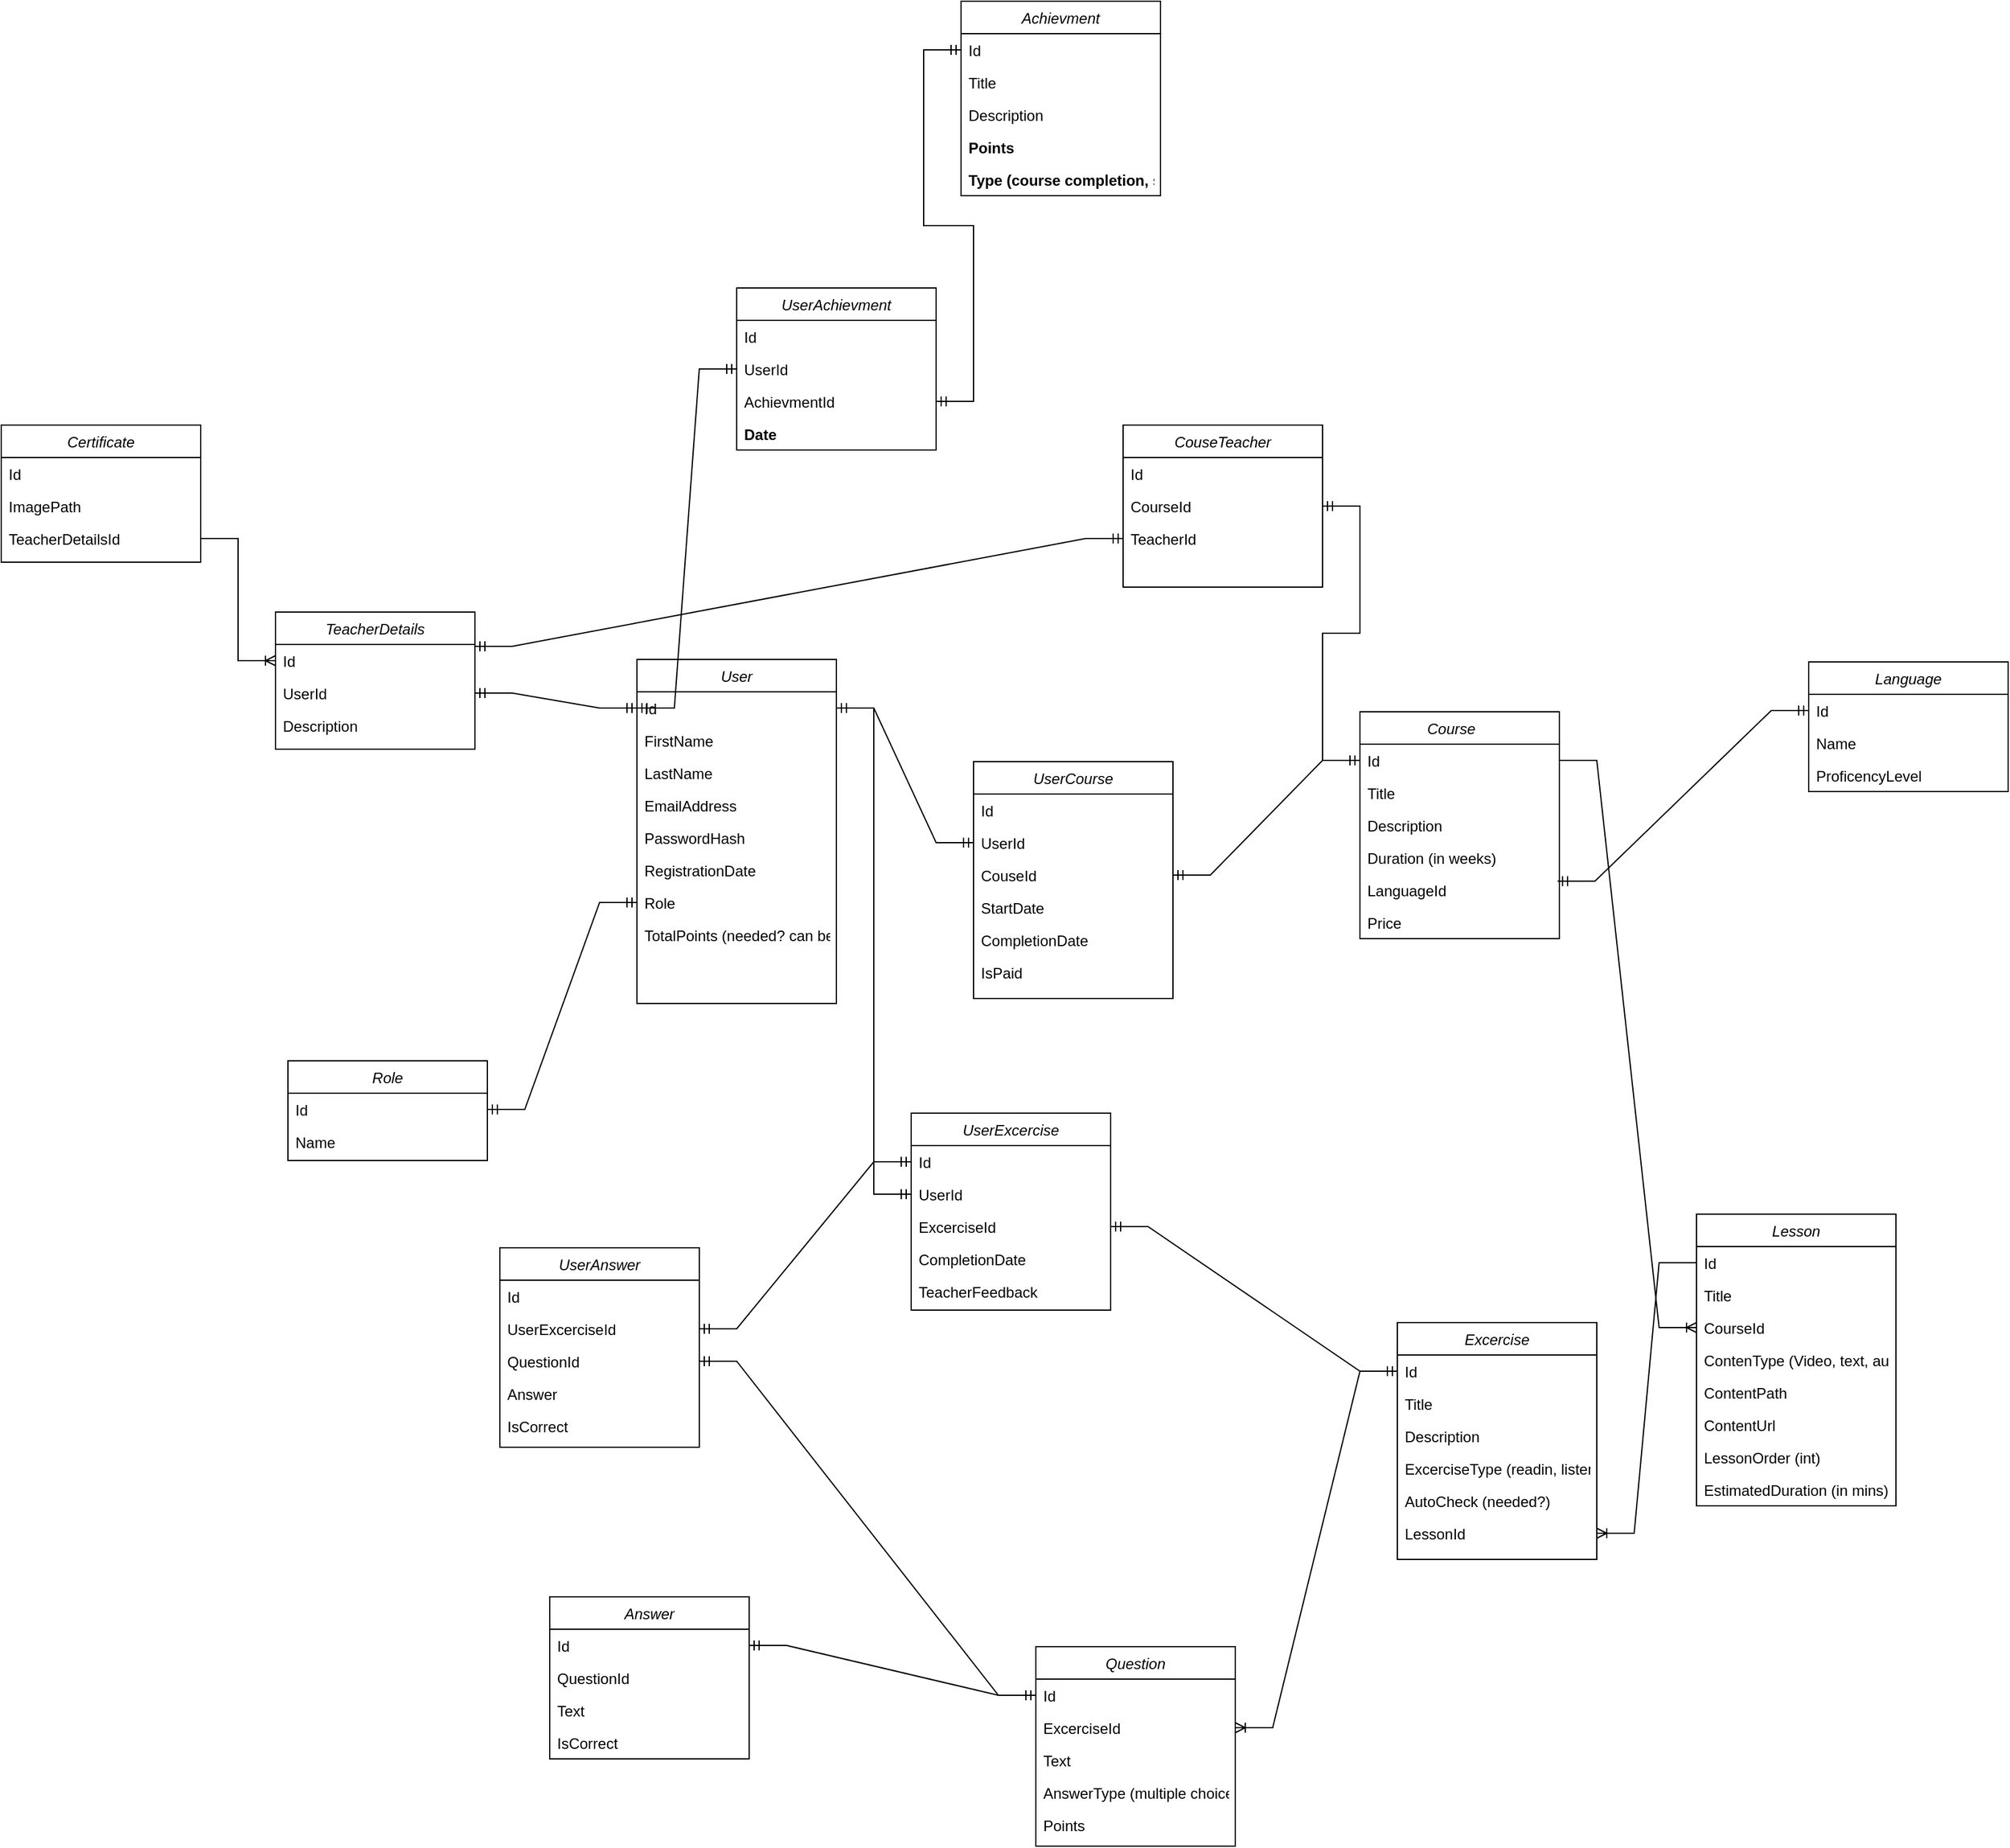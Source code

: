 <mxfile version="26.1.0">
  <diagram id="C5RBs43oDa-KdzZeNtuy" name="Page-1">
    <mxGraphModel dx="3328" dy="1915" grid="1" gridSize="10" guides="1" tooltips="1" connect="1" arrows="1" fold="1" page="1" pageScale="1" pageWidth="827" pageHeight="1169" math="0" shadow="0">
      <root>
        <mxCell id="WIyWlLk6GJQsqaUBKTNV-0" />
        <mxCell id="WIyWlLk6GJQsqaUBKTNV-1" parent="WIyWlLk6GJQsqaUBKTNV-0" />
        <mxCell id="zkfFHV4jXpPFQw0GAbJ--0" value="User" style="swimlane;fontStyle=2;align=center;verticalAlign=top;childLayout=stackLayout;horizontal=1;startSize=26;horizontalStack=0;resizeParent=1;resizeLast=0;collapsible=1;marginBottom=0;rounded=0;shadow=0;strokeWidth=1;" parent="WIyWlLk6GJQsqaUBKTNV-1" vertex="1">
          <mxGeometry x="-370" y="48" width="160" height="276" as="geometry">
            <mxRectangle x="230" y="140" width="160" height="26" as="alternateBounds" />
          </mxGeometry>
        </mxCell>
        <mxCell id="jFmyWhqBDXgXwTSygOy8-1" value="Id" style="text;align=left;verticalAlign=top;spacingLeft=4;spacingRight=4;overflow=hidden;rotatable=0;points=[[0,0.5],[1,0.5]];portConstraint=eastwest;" parent="zkfFHV4jXpPFQw0GAbJ--0" vertex="1">
          <mxGeometry y="26" width="160" height="26" as="geometry" />
        </mxCell>
        <mxCell id="zkfFHV4jXpPFQw0GAbJ--1" value="FirstName" style="text;align=left;verticalAlign=top;spacingLeft=4;spacingRight=4;overflow=hidden;rotatable=0;points=[[0,0.5],[1,0.5]];portConstraint=eastwest;" parent="zkfFHV4jXpPFQw0GAbJ--0" vertex="1">
          <mxGeometry y="52" width="160" height="26" as="geometry" />
        </mxCell>
        <mxCell id="jFmyWhqBDXgXwTSygOy8-23" value="LastName" style="text;align=left;verticalAlign=top;spacingLeft=4;spacingRight=4;overflow=hidden;rotatable=0;points=[[0,0.5],[1,0.5]];portConstraint=eastwest;" parent="zkfFHV4jXpPFQw0GAbJ--0" vertex="1">
          <mxGeometry y="78" width="160" height="26" as="geometry" />
        </mxCell>
        <mxCell id="zkfFHV4jXpPFQw0GAbJ--3" value="EmailAddress" style="text;align=left;verticalAlign=top;spacingLeft=4;spacingRight=4;overflow=hidden;rotatable=0;points=[[0,0.5],[1,0.5]];portConstraint=eastwest;rounded=0;shadow=0;html=0;" parent="zkfFHV4jXpPFQw0GAbJ--0" vertex="1">
          <mxGeometry y="104" width="160" height="26" as="geometry" />
        </mxCell>
        <mxCell id="jFmyWhqBDXgXwTSygOy8-2" value="PasswordHash" style="text;align=left;verticalAlign=top;spacingLeft=4;spacingRight=4;overflow=hidden;rotatable=0;points=[[0,0.5],[1,0.5]];portConstraint=eastwest;rounded=0;shadow=0;html=0;" parent="zkfFHV4jXpPFQw0GAbJ--0" vertex="1">
          <mxGeometry y="130" width="160" height="26" as="geometry" />
        </mxCell>
        <mxCell id="jFmyWhqBDXgXwTSygOy8-4" value="RegistrationDate" style="text;align=left;verticalAlign=top;spacingLeft=4;spacingRight=4;overflow=hidden;rotatable=0;points=[[0,0.5],[1,0.5]];portConstraint=eastwest;rounded=0;shadow=0;html=0;" parent="zkfFHV4jXpPFQw0GAbJ--0" vertex="1">
          <mxGeometry y="156" width="160" height="26" as="geometry" />
        </mxCell>
        <mxCell id="jFmyWhqBDXgXwTSygOy8-24" value="Role" style="text;align=left;verticalAlign=top;spacingLeft=4;spacingRight=4;overflow=hidden;rotatable=0;points=[[0,0.5],[1,0.5]];portConstraint=eastwest;rounded=0;shadow=0;html=0;" parent="zkfFHV4jXpPFQw0GAbJ--0" vertex="1">
          <mxGeometry y="182" width="160" height="26" as="geometry" />
        </mxCell>
        <mxCell id="jFmyWhqBDXgXwTSygOy8-3" value="TotalPoints (needed? can be calculated by tables)" style="text;align=left;verticalAlign=top;spacingLeft=4;spacingRight=4;overflow=hidden;rotatable=0;points=[[0,0.5],[1,0.5]];portConstraint=eastwest;rounded=0;shadow=0;html=0;" parent="zkfFHV4jXpPFQw0GAbJ--0" vertex="1">
          <mxGeometry y="208" width="160" height="32" as="geometry" />
        </mxCell>
        <mxCell id="jFmyWhqBDXgXwTSygOy8-5" value="Language" style="swimlane;fontStyle=2;align=center;verticalAlign=top;childLayout=stackLayout;horizontal=1;startSize=26;horizontalStack=0;resizeParent=1;resizeLast=0;collapsible=1;marginBottom=0;rounded=0;shadow=0;strokeWidth=1;" parent="WIyWlLk6GJQsqaUBKTNV-1" vertex="1">
          <mxGeometry x="570" y="50" width="160" height="104" as="geometry">
            <mxRectangle x="230" y="140" width="160" height="26" as="alternateBounds" />
          </mxGeometry>
        </mxCell>
        <mxCell id="jFmyWhqBDXgXwTSygOy8-6" value="Id" style="text;align=left;verticalAlign=top;spacingLeft=4;spacingRight=4;overflow=hidden;rotatable=0;points=[[0,0.5],[1,0.5]];portConstraint=eastwest;" parent="jFmyWhqBDXgXwTSygOy8-5" vertex="1">
          <mxGeometry y="26" width="160" height="26" as="geometry" />
        </mxCell>
        <mxCell id="jFmyWhqBDXgXwTSygOy8-7" value="Name" style="text;align=left;verticalAlign=top;spacingLeft=4;spacingRight=4;overflow=hidden;rotatable=0;points=[[0,0.5],[1,0.5]];portConstraint=eastwest;" parent="jFmyWhqBDXgXwTSygOy8-5" vertex="1">
          <mxGeometry y="52" width="160" height="26" as="geometry" />
        </mxCell>
        <mxCell id="VTYa1TFxYMHeU2XTaJAL-0" value="ProficencyLevel" style="text;align=left;verticalAlign=top;spacingLeft=4;spacingRight=4;overflow=hidden;rotatable=0;points=[[0,0.5],[1,0.5]];portConstraint=eastwest;" parent="jFmyWhqBDXgXwTSygOy8-5" vertex="1">
          <mxGeometry y="78" width="160" height="26" as="geometry" />
        </mxCell>
        <mxCell id="jFmyWhqBDXgXwTSygOy8-12" value="Lesson" style="swimlane;fontStyle=2;align=center;verticalAlign=top;childLayout=stackLayout;horizontal=1;startSize=26;horizontalStack=0;resizeParent=1;resizeLast=0;collapsible=1;marginBottom=0;rounded=0;shadow=0;strokeWidth=1;" parent="WIyWlLk6GJQsqaUBKTNV-1" vertex="1">
          <mxGeometry x="480" y="493" width="160" height="234" as="geometry">
            <mxRectangle x="230" y="140" width="160" height="26" as="alternateBounds" />
          </mxGeometry>
        </mxCell>
        <mxCell id="jFmyWhqBDXgXwTSygOy8-13" value="Id" style="text;align=left;verticalAlign=top;spacingLeft=4;spacingRight=4;overflow=hidden;rotatable=0;points=[[0,0.5],[1,0.5]];portConstraint=eastwest;" parent="jFmyWhqBDXgXwTSygOy8-12" vertex="1">
          <mxGeometry y="26" width="160" height="26" as="geometry" />
        </mxCell>
        <mxCell id="jFmyWhqBDXgXwTSygOy8-14" value="Title" style="text;align=left;verticalAlign=top;spacingLeft=4;spacingRight=4;overflow=hidden;rotatable=0;points=[[0,0.5],[1,0.5]];portConstraint=eastwest;" parent="jFmyWhqBDXgXwTSygOy8-12" vertex="1">
          <mxGeometry y="52" width="160" height="26" as="geometry" />
        </mxCell>
        <mxCell id="jFmyWhqBDXgXwTSygOy8-37" value="CourseId" style="text;align=left;verticalAlign=top;spacingLeft=4;spacingRight=4;overflow=hidden;rotatable=0;points=[[0,0.5],[1,0.5]];portConstraint=eastwest;" parent="jFmyWhqBDXgXwTSygOy8-12" vertex="1">
          <mxGeometry y="78" width="160" height="26" as="geometry" />
        </mxCell>
        <mxCell id="jFmyWhqBDXgXwTSygOy8-41" value="ContenType (Video, text, audio, mixed, with teacher)" style="text;align=left;verticalAlign=top;spacingLeft=4;spacingRight=4;overflow=hidden;rotatable=0;points=[[0,0.5],[1,0.5]];portConstraint=eastwest;" parent="jFmyWhqBDXgXwTSygOy8-12" vertex="1">
          <mxGeometry y="104" width="160" height="26" as="geometry" />
        </mxCell>
        <mxCell id="jFmyWhqBDXgXwTSygOy8-42" value="ContentPath" style="text;align=left;verticalAlign=top;spacingLeft=4;spacingRight=4;overflow=hidden;rotatable=0;points=[[0,0.5],[1,0.5]];portConstraint=eastwest;" parent="jFmyWhqBDXgXwTSygOy8-12" vertex="1">
          <mxGeometry y="130" width="160" height="26" as="geometry" />
        </mxCell>
        <mxCell id="jFmyWhqBDXgXwTSygOy8-43" value="ContentUrl" style="text;align=left;verticalAlign=top;spacingLeft=4;spacingRight=4;overflow=hidden;rotatable=0;points=[[0,0.5],[1,0.5]];portConstraint=eastwest;" parent="jFmyWhqBDXgXwTSygOy8-12" vertex="1">
          <mxGeometry y="156" width="160" height="26" as="geometry" />
        </mxCell>
        <mxCell id="jFmyWhqBDXgXwTSygOy8-45" value="LessonOrder (int)" style="text;align=left;verticalAlign=top;spacingLeft=4;spacingRight=4;overflow=hidden;rotatable=0;points=[[0,0.5],[1,0.5]];portConstraint=eastwest;" parent="jFmyWhqBDXgXwTSygOy8-12" vertex="1">
          <mxGeometry y="182" width="160" height="26" as="geometry" />
        </mxCell>
        <mxCell id="jFmyWhqBDXgXwTSygOy8-46" value="EstimatedDuration (in mins)" style="text;align=left;verticalAlign=top;spacingLeft=4;spacingRight=4;overflow=hidden;rotatable=0;points=[[0,0.5],[1,0.5]];portConstraint=eastwest;" parent="jFmyWhqBDXgXwTSygOy8-12" vertex="1">
          <mxGeometry y="208" width="160" height="26" as="geometry" />
        </mxCell>
        <mxCell id="jFmyWhqBDXgXwTSygOy8-16" value="Course    " style="swimlane;fontStyle=2;align=center;verticalAlign=top;childLayout=stackLayout;horizontal=1;startSize=26;horizontalStack=0;resizeParent=1;resizeLast=0;collapsible=1;marginBottom=0;rounded=0;shadow=0;strokeWidth=1;" parent="WIyWlLk6GJQsqaUBKTNV-1" vertex="1">
          <mxGeometry x="210" y="90" width="160" height="182" as="geometry">
            <mxRectangle x="230" y="140" width="160" height="26" as="alternateBounds" />
          </mxGeometry>
        </mxCell>
        <mxCell id="jFmyWhqBDXgXwTSygOy8-17" value="Id" style="text;align=left;verticalAlign=top;spacingLeft=4;spacingRight=4;overflow=hidden;rotatable=0;points=[[0,0.5],[1,0.5]];portConstraint=eastwest;" parent="jFmyWhqBDXgXwTSygOy8-16" vertex="1">
          <mxGeometry y="26" width="160" height="26" as="geometry" />
        </mxCell>
        <mxCell id="jFmyWhqBDXgXwTSygOy8-18" value="Title" style="text;align=left;verticalAlign=top;spacingLeft=4;spacingRight=4;overflow=hidden;rotatable=0;points=[[0,0.5],[1,0.5]];portConstraint=eastwest;" parent="jFmyWhqBDXgXwTSygOy8-16" vertex="1">
          <mxGeometry y="52" width="160" height="26" as="geometry" />
        </mxCell>
        <mxCell id="jFmyWhqBDXgXwTSygOy8-21" value="Description" style="text;align=left;verticalAlign=top;spacingLeft=4;spacingRight=4;overflow=hidden;rotatable=0;points=[[0,0.5],[1,0.5]];portConstraint=eastwest;" parent="jFmyWhqBDXgXwTSygOy8-16" vertex="1">
          <mxGeometry y="78" width="160" height="26" as="geometry" />
        </mxCell>
        <mxCell id="VTYa1TFxYMHeU2XTaJAL-3" value="Duration (in weeks)" style="text;align=left;verticalAlign=top;spacingLeft=4;spacingRight=4;overflow=hidden;rotatable=0;points=[[0,0.5],[1,0.5]];portConstraint=eastwest;" parent="jFmyWhqBDXgXwTSygOy8-16" vertex="1">
          <mxGeometry y="104" width="160" height="26" as="geometry" />
        </mxCell>
        <mxCell id="jFmyWhqBDXgXwTSygOy8-19" value="LanguageId" style="text;align=left;verticalAlign=top;spacingLeft=4;spacingRight=4;overflow=hidden;rotatable=0;points=[[0,0.5],[1,0.5]];portConstraint=eastwest;" parent="jFmyWhqBDXgXwTSygOy8-16" vertex="1">
          <mxGeometry y="130" width="160" height="26" as="geometry" />
        </mxCell>
        <mxCell id="jFmyWhqBDXgXwTSygOy8-36" value="Price" style="text;align=left;verticalAlign=top;spacingLeft=4;spacingRight=4;overflow=hidden;rotatable=0;points=[[0,0.5],[1,0.5]];portConstraint=eastwest;" parent="jFmyWhqBDXgXwTSygOy8-16" vertex="1">
          <mxGeometry y="156" width="160" height="26" as="geometry" />
        </mxCell>
        <mxCell id="jFmyWhqBDXgXwTSygOy8-25" value="Role" style="swimlane;fontStyle=2;align=center;verticalAlign=top;childLayout=stackLayout;horizontal=1;startSize=26;horizontalStack=0;resizeParent=1;resizeLast=0;collapsible=1;marginBottom=0;rounded=0;shadow=0;strokeWidth=1;" parent="WIyWlLk6GJQsqaUBKTNV-1" vertex="1">
          <mxGeometry x="-650" y="370" width="160" height="80" as="geometry">
            <mxRectangle x="230" y="140" width="160" height="26" as="alternateBounds" />
          </mxGeometry>
        </mxCell>
        <mxCell id="jFmyWhqBDXgXwTSygOy8-26" value="Id" style="text;align=left;verticalAlign=top;spacingLeft=4;spacingRight=4;overflow=hidden;rotatable=0;points=[[0,0.5],[1,0.5]];portConstraint=eastwest;" parent="jFmyWhqBDXgXwTSygOy8-25" vertex="1">
          <mxGeometry y="26" width="160" height="26" as="geometry" />
        </mxCell>
        <mxCell id="jFmyWhqBDXgXwTSygOy8-27" value="Name" style="text;align=left;verticalAlign=top;spacingLeft=4;spacingRight=4;overflow=hidden;rotatable=0;points=[[0,0.5],[1,0.5]];portConstraint=eastwest;" parent="jFmyWhqBDXgXwTSygOy8-25" vertex="1">
          <mxGeometry y="52" width="160" height="26" as="geometry" />
        </mxCell>
        <mxCell id="jFmyWhqBDXgXwTSygOy8-28" value="" style="edgeStyle=entityRelationEdgeStyle;fontSize=12;html=1;endArrow=ERmandOne;startArrow=ERmandOne;rounded=0;entryX=0;entryY=0.5;entryDx=0;entryDy=0;exitX=1;exitY=0.5;exitDx=0;exitDy=0;" parent="WIyWlLk6GJQsqaUBKTNV-1" source="jFmyWhqBDXgXwTSygOy8-26" target="jFmyWhqBDXgXwTSygOy8-24" edge="1">
          <mxGeometry width="100" height="100" relative="1" as="geometry">
            <mxPoint x="-400" y="410" as="sourcePoint" />
            <mxPoint x="-300" y="310" as="targetPoint" />
          </mxGeometry>
        </mxCell>
        <mxCell id="jFmyWhqBDXgXwTSygOy8-34" value="" style="edgeStyle=entityRelationEdgeStyle;fontSize=12;html=1;endArrow=ERmandOne;startArrow=ERmandOne;rounded=0;exitX=0.991;exitY=0.226;exitDx=0;exitDy=0;exitPerimeter=0;" parent="WIyWlLk6GJQsqaUBKTNV-1" source="jFmyWhqBDXgXwTSygOy8-19" target="jFmyWhqBDXgXwTSygOy8-6" edge="1">
          <mxGeometry width="100" height="100" relative="1" as="geometry">
            <mxPoint x="310" y="350" as="sourcePoint" />
            <mxPoint x="410" y="250" as="targetPoint" />
          </mxGeometry>
        </mxCell>
        <mxCell id="jFmyWhqBDXgXwTSygOy8-40" value="" style="edgeStyle=entityRelationEdgeStyle;fontSize=12;html=1;endArrow=ERoneToMany;rounded=0;exitX=1;exitY=0.5;exitDx=0;exitDy=0;" parent="WIyWlLk6GJQsqaUBKTNV-1" source="jFmyWhqBDXgXwTSygOy8-17" target="jFmyWhqBDXgXwTSygOy8-37" edge="1">
          <mxGeometry width="100" height="100" relative="1" as="geometry">
            <mxPoint x="280" y="470" as="sourcePoint" />
            <mxPoint x="380" y="370" as="targetPoint" />
          </mxGeometry>
        </mxCell>
        <mxCell id="jFmyWhqBDXgXwTSygOy8-47" value="Excercise" style="swimlane;fontStyle=2;align=center;verticalAlign=top;childLayout=stackLayout;horizontal=1;startSize=26;horizontalStack=0;resizeParent=1;resizeLast=0;collapsible=1;marginBottom=0;rounded=0;shadow=0;strokeWidth=1;" parent="WIyWlLk6GJQsqaUBKTNV-1" vertex="1">
          <mxGeometry x="240" y="580" width="160" height="190" as="geometry">
            <mxRectangle x="230" y="140" width="160" height="26" as="alternateBounds" />
          </mxGeometry>
        </mxCell>
        <mxCell id="jFmyWhqBDXgXwTSygOy8-48" value="Id" style="text;align=left;verticalAlign=top;spacingLeft=4;spacingRight=4;overflow=hidden;rotatable=0;points=[[0,0.5],[1,0.5]];portConstraint=eastwest;" parent="jFmyWhqBDXgXwTSygOy8-47" vertex="1">
          <mxGeometry y="26" width="160" height="26" as="geometry" />
        </mxCell>
        <mxCell id="jFmyWhqBDXgXwTSygOy8-49" value="Title" style="text;align=left;verticalAlign=top;spacingLeft=4;spacingRight=4;overflow=hidden;rotatable=0;points=[[0,0.5],[1,0.5]];portConstraint=eastwest;" parent="jFmyWhqBDXgXwTSygOy8-47" vertex="1">
          <mxGeometry y="52" width="160" height="26" as="geometry" />
        </mxCell>
        <mxCell id="jFmyWhqBDXgXwTSygOy8-50" value="Description" style="text;align=left;verticalAlign=top;spacingLeft=4;spacingRight=4;overflow=hidden;rotatable=0;points=[[0,0.5],[1,0.5]];portConstraint=eastwest;" parent="jFmyWhqBDXgXwTSygOy8-47" vertex="1">
          <mxGeometry y="78" width="160" height="26" as="geometry" />
        </mxCell>
        <mxCell id="jFmyWhqBDXgXwTSygOy8-51" value="ExcerciseType (readin, listening, grammar, vocabulary, writing, speaking)" style="text;align=left;verticalAlign=top;spacingLeft=4;spacingRight=4;overflow=hidden;rotatable=0;points=[[0,0.5],[1,0.5]];portConstraint=eastwest;" parent="jFmyWhqBDXgXwTSygOy8-47" vertex="1">
          <mxGeometry y="104" width="160" height="26" as="geometry" />
        </mxCell>
        <mxCell id="jFmyWhqBDXgXwTSygOy8-53" value="AutoCheck (needed?)" style="text;align=left;verticalAlign=top;spacingLeft=4;spacingRight=4;overflow=hidden;rotatable=0;points=[[0,0.5],[1,0.5]];portConstraint=eastwest;" parent="jFmyWhqBDXgXwTSygOy8-47" vertex="1">
          <mxGeometry y="130" width="160" height="26" as="geometry" />
        </mxCell>
        <mxCell id="jFmyWhqBDXgXwTSygOy8-56" value="LessonId" style="text;align=left;verticalAlign=top;spacingLeft=4;spacingRight=4;overflow=hidden;rotatable=0;points=[[0,0.5],[1,0.5]];portConstraint=eastwest;" parent="jFmyWhqBDXgXwTSygOy8-47" vertex="1">
          <mxGeometry y="156" width="160" height="26" as="geometry" />
        </mxCell>
        <mxCell id="jFmyWhqBDXgXwTSygOy8-57" value="" style="edgeStyle=entityRelationEdgeStyle;fontSize=12;html=1;endArrow=ERoneToMany;rounded=0;entryX=1;entryY=0.5;entryDx=0;entryDy=0;exitX=0;exitY=0.5;exitDx=0;exitDy=0;" parent="WIyWlLk6GJQsqaUBKTNV-1" source="jFmyWhqBDXgXwTSygOy8-13" target="jFmyWhqBDXgXwTSygOy8-56" edge="1">
          <mxGeometry width="100" height="100" relative="1" as="geometry">
            <mxPoint x="480" y="450" as="sourcePoint" />
            <mxPoint x="550" y="420" as="targetPoint" />
          </mxGeometry>
        </mxCell>
        <mxCell id="jFmyWhqBDXgXwTSygOy8-58" value="Question" style="swimlane;fontStyle=2;align=center;verticalAlign=top;childLayout=stackLayout;horizontal=1;startSize=26;horizontalStack=0;resizeParent=1;resizeLast=0;collapsible=1;marginBottom=0;rounded=0;shadow=0;strokeWidth=1;" parent="WIyWlLk6GJQsqaUBKTNV-1" vertex="1">
          <mxGeometry x="-50" y="840" width="160" height="160" as="geometry">
            <mxRectangle x="230" y="140" width="160" height="26" as="alternateBounds" />
          </mxGeometry>
        </mxCell>
        <mxCell id="jFmyWhqBDXgXwTSygOy8-59" value="Id" style="text;align=left;verticalAlign=top;spacingLeft=4;spacingRight=4;overflow=hidden;rotatable=0;points=[[0,0.5],[1,0.5]];portConstraint=eastwest;" parent="jFmyWhqBDXgXwTSygOy8-58" vertex="1">
          <mxGeometry y="26" width="160" height="26" as="geometry" />
        </mxCell>
        <mxCell id="jFmyWhqBDXgXwTSygOy8-66" value="ExcerciseId" style="text;align=left;verticalAlign=top;spacingLeft=4;spacingRight=4;overflow=hidden;rotatable=0;points=[[0,0.5],[1,0.5]];portConstraint=eastwest;" parent="jFmyWhqBDXgXwTSygOy8-58" vertex="1">
          <mxGeometry y="52" width="160" height="26" as="geometry" />
        </mxCell>
        <mxCell id="jFmyWhqBDXgXwTSygOy8-67" value="Text" style="text;align=left;verticalAlign=top;spacingLeft=4;spacingRight=4;overflow=hidden;rotatable=0;points=[[0,0.5],[1,0.5]];portConstraint=eastwest;" parent="jFmyWhqBDXgXwTSygOy8-58" vertex="1">
          <mxGeometry y="78" width="160" height="26" as="geometry" />
        </mxCell>
        <mxCell id="jFmyWhqBDXgXwTSygOy8-68" value="AnswerType (multiple choice, input, matching, true, false)" style="text;align=left;verticalAlign=top;spacingLeft=4;spacingRight=4;overflow=hidden;rotatable=0;points=[[0,0.5],[1,0.5]];portConstraint=eastwest;" parent="jFmyWhqBDXgXwTSygOy8-58" vertex="1">
          <mxGeometry y="104" width="160" height="26" as="geometry" />
        </mxCell>
        <mxCell id="jFmyWhqBDXgXwTSygOy8-69" value="Points" style="text;align=left;verticalAlign=top;spacingLeft=4;spacingRight=4;overflow=hidden;rotatable=0;points=[[0,0.5],[1,0.5]];portConstraint=eastwest;" parent="jFmyWhqBDXgXwTSygOy8-58" vertex="1">
          <mxGeometry y="130" width="160" height="26" as="geometry" />
        </mxCell>
        <mxCell id="jFmyWhqBDXgXwTSygOy8-70" value="" style="edgeStyle=entityRelationEdgeStyle;fontSize=12;html=1;endArrow=ERoneToMany;rounded=0;entryX=1;entryY=0.5;entryDx=0;entryDy=0;exitX=0;exitY=0.5;exitDx=0;exitDy=0;" parent="WIyWlLk6GJQsqaUBKTNV-1" source="jFmyWhqBDXgXwTSygOy8-48" target="jFmyWhqBDXgXwTSygOy8-66" edge="1">
          <mxGeometry width="100" height="100" relative="1" as="geometry">
            <mxPoint x="190" y="750" as="sourcePoint" />
            <mxPoint x="290" y="650" as="targetPoint" />
          </mxGeometry>
        </mxCell>
        <mxCell id="jFmyWhqBDXgXwTSygOy8-71" value="Answer" style="swimlane;fontStyle=2;align=center;verticalAlign=top;childLayout=stackLayout;horizontal=1;startSize=26;horizontalStack=0;resizeParent=1;resizeLast=0;collapsible=1;marginBottom=0;rounded=0;shadow=0;strokeWidth=1;" parent="WIyWlLk6GJQsqaUBKTNV-1" vertex="1">
          <mxGeometry x="-440" y="800" width="160" height="130" as="geometry">
            <mxRectangle x="230" y="140" width="160" height="26" as="alternateBounds" />
          </mxGeometry>
        </mxCell>
        <mxCell id="jFmyWhqBDXgXwTSygOy8-72" value="Id" style="text;align=left;verticalAlign=top;spacingLeft=4;spacingRight=4;overflow=hidden;rotatable=0;points=[[0,0.5],[1,0.5]];portConstraint=eastwest;" parent="jFmyWhqBDXgXwTSygOy8-71" vertex="1">
          <mxGeometry y="26" width="160" height="26" as="geometry" />
        </mxCell>
        <mxCell id="jFmyWhqBDXgXwTSygOy8-73" value="QuestionId" style="text;align=left;verticalAlign=top;spacingLeft=4;spacingRight=4;overflow=hidden;rotatable=0;points=[[0,0.5],[1,0.5]];portConstraint=eastwest;" parent="jFmyWhqBDXgXwTSygOy8-71" vertex="1">
          <mxGeometry y="52" width="160" height="26" as="geometry" />
        </mxCell>
        <mxCell id="jFmyWhqBDXgXwTSygOy8-74" value="Text" style="text;align=left;verticalAlign=top;spacingLeft=4;spacingRight=4;overflow=hidden;rotatable=0;points=[[0,0.5],[1,0.5]];portConstraint=eastwest;" parent="jFmyWhqBDXgXwTSygOy8-71" vertex="1">
          <mxGeometry y="78" width="160" height="26" as="geometry" />
        </mxCell>
        <mxCell id="jFmyWhqBDXgXwTSygOy8-75" value="IsCorrect" style="text;align=left;verticalAlign=top;spacingLeft=4;spacingRight=4;overflow=hidden;rotatable=0;points=[[0,0.5],[1,0.5]];portConstraint=eastwest;" parent="jFmyWhqBDXgXwTSygOy8-71" vertex="1">
          <mxGeometry y="104" width="160" height="26" as="geometry" />
        </mxCell>
        <mxCell id="jFmyWhqBDXgXwTSygOy8-77" value="" style="edgeStyle=entityRelationEdgeStyle;fontSize=12;html=1;endArrow=ERmandOne;startArrow=ERmandOne;rounded=0;exitX=1;exitY=0.5;exitDx=0;exitDy=0;entryX=0;entryY=0.5;entryDx=0;entryDy=0;" parent="WIyWlLk6GJQsqaUBKTNV-1" source="jFmyWhqBDXgXwTSygOy8-72" target="jFmyWhqBDXgXwTSygOy8-59" edge="1">
          <mxGeometry width="100" height="100" relative="1" as="geometry">
            <mxPoint x="190" y="750" as="sourcePoint" />
            <mxPoint x="290" y="650" as="targetPoint" />
          </mxGeometry>
        </mxCell>
        <mxCell id="jFmyWhqBDXgXwTSygOy8-79" value="UserCourse" style="swimlane;fontStyle=2;align=center;verticalAlign=top;childLayout=stackLayout;horizontal=1;startSize=26;horizontalStack=0;resizeParent=1;resizeLast=0;collapsible=1;marginBottom=0;rounded=0;shadow=0;strokeWidth=1;" parent="WIyWlLk6GJQsqaUBKTNV-1" vertex="1">
          <mxGeometry x="-100" y="130" width="160" height="190" as="geometry">
            <mxRectangle x="230" y="140" width="160" height="26" as="alternateBounds" />
          </mxGeometry>
        </mxCell>
        <mxCell id="jFmyWhqBDXgXwTSygOy8-80" value="Id" style="text;align=left;verticalAlign=top;spacingLeft=4;spacingRight=4;overflow=hidden;rotatable=0;points=[[0,0.5],[1,0.5]];portConstraint=eastwest;" parent="jFmyWhqBDXgXwTSygOy8-79" vertex="1">
          <mxGeometry y="26" width="160" height="26" as="geometry" />
        </mxCell>
        <mxCell id="jFmyWhqBDXgXwTSygOy8-81" value="UserId" style="text;align=left;verticalAlign=top;spacingLeft=4;spacingRight=4;overflow=hidden;rotatable=0;points=[[0,0.5],[1,0.5]];portConstraint=eastwest;" parent="jFmyWhqBDXgXwTSygOy8-79" vertex="1">
          <mxGeometry y="52" width="160" height="26" as="geometry" />
        </mxCell>
        <mxCell id="jFmyWhqBDXgXwTSygOy8-82" value="CouseId" style="text;align=left;verticalAlign=top;spacingLeft=4;spacingRight=4;overflow=hidden;rotatable=0;points=[[0,0.5],[1,0.5]];portConstraint=eastwest;" parent="jFmyWhqBDXgXwTSygOy8-79" vertex="1">
          <mxGeometry y="78" width="160" height="26" as="geometry" />
        </mxCell>
        <mxCell id="jFmyWhqBDXgXwTSygOy8-86" value="StartDate" style="text;align=left;verticalAlign=top;spacingLeft=4;spacingRight=4;overflow=hidden;rotatable=0;points=[[0,0.5],[1,0.5]];portConstraint=eastwest;" parent="jFmyWhqBDXgXwTSygOy8-79" vertex="1">
          <mxGeometry y="104" width="160" height="26" as="geometry" />
        </mxCell>
        <mxCell id="jFmyWhqBDXgXwTSygOy8-87" value="CompletionDate" style="text;align=left;verticalAlign=top;spacingLeft=4;spacingRight=4;overflow=hidden;rotatable=0;points=[[0,0.5],[1,0.5]];portConstraint=eastwest;" parent="jFmyWhqBDXgXwTSygOy8-79" vertex="1">
          <mxGeometry y="130" width="160" height="26" as="geometry" />
        </mxCell>
        <mxCell id="VTYa1TFxYMHeU2XTaJAL-10" value="IsPaid" style="text;align=left;verticalAlign=top;spacingLeft=4;spacingRight=4;overflow=hidden;rotatable=0;points=[[0,0.5],[1,0.5]];portConstraint=eastwest;" parent="jFmyWhqBDXgXwTSygOy8-79" vertex="1">
          <mxGeometry y="156" width="160" height="26" as="geometry" />
        </mxCell>
        <mxCell id="jFmyWhqBDXgXwTSygOy8-88" value="" style="edgeStyle=entityRelationEdgeStyle;fontSize=12;html=1;endArrow=ERmandOne;startArrow=ERmandOne;rounded=0;entryX=0;entryY=0.5;entryDx=0;entryDy=0;" parent="WIyWlLk6GJQsqaUBKTNV-1" source="jFmyWhqBDXgXwTSygOy8-1" target="jFmyWhqBDXgXwTSygOy8-81" edge="1">
          <mxGeometry width="100" height="100" relative="1" as="geometry">
            <mxPoint x="-230" y="350" as="sourcePoint" />
            <mxPoint x="-130" y="250" as="targetPoint" />
          </mxGeometry>
        </mxCell>
        <mxCell id="jFmyWhqBDXgXwTSygOy8-89" value="" style="edgeStyle=entityRelationEdgeStyle;fontSize=12;html=1;endArrow=ERmandOne;startArrow=ERmandOne;rounded=0;entryX=0;entryY=0.5;entryDx=0;entryDy=0;exitX=1;exitY=0.5;exitDx=0;exitDy=0;" parent="WIyWlLk6GJQsqaUBKTNV-1" source="jFmyWhqBDXgXwTSygOy8-82" target="jFmyWhqBDXgXwTSygOy8-17" edge="1">
          <mxGeometry width="100" height="100" relative="1" as="geometry">
            <mxPoint x="-180" y="350" as="sourcePoint" />
            <mxPoint x="-80" y="250" as="targetPoint" />
          </mxGeometry>
        </mxCell>
        <mxCell id="jFmyWhqBDXgXwTSygOy8-90" value="UserExcercise" style="swimlane;fontStyle=2;align=center;verticalAlign=top;childLayout=stackLayout;horizontal=1;startSize=26;horizontalStack=0;resizeParent=1;resizeLast=0;collapsible=1;marginBottom=0;rounded=0;shadow=0;strokeWidth=1;" parent="WIyWlLk6GJQsqaUBKTNV-1" vertex="1">
          <mxGeometry x="-150" y="412" width="160" height="158" as="geometry">
            <mxRectangle x="230" y="140" width="160" height="26" as="alternateBounds" />
          </mxGeometry>
        </mxCell>
        <mxCell id="jFmyWhqBDXgXwTSygOy8-91" value="Id" style="text;align=left;verticalAlign=top;spacingLeft=4;spacingRight=4;overflow=hidden;rotatable=0;points=[[0,0.5],[1,0.5]];portConstraint=eastwest;" parent="jFmyWhqBDXgXwTSygOy8-90" vertex="1">
          <mxGeometry y="26" width="160" height="26" as="geometry" />
        </mxCell>
        <mxCell id="jFmyWhqBDXgXwTSygOy8-92" value="UserId" style="text;align=left;verticalAlign=top;spacingLeft=4;spacingRight=4;overflow=hidden;rotatable=0;points=[[0,0.5],[1,0.5]];portConstraint=eastwest;" parent="jFmyWhqBDXgXwTSygOy8-90" vertex="1">
          <mxGeometry y="52" width="160" height="26" as="geometry" />
        </mxCell>
        <mxCell id="jFmyWhqBDXgXwTSygOy8-93" value="ExcerciseId" style="text;align=left;verticalAlign=top;spacingLeft=4;spacingRight=4;overflow=hidden;rotatable=0;points=[[0,0.5],[1,0.5]];portConstraint=eastwest;" parent="jFmyWhqBDXgXwTSygOy8-90" vertex="1">
          <mxGeometry y="78" width="160" height="26" as="geometry" />
        </mxCell>
        <mxCell id="jFmyWhqBDXgXwTSygOy8-95" value="CompletionDate" style="text;align=left;verticalAlign=top;spacingLeft=4;spacingRight=4;overflow=hidden;rotatable=0;points=[[0,0.5],[1,0.5]];portConstraint=eastwest;" parent="jFmyWhqBDXgXwTSygOy8-90" vertex="1">
          <mxGeometry y="104" width="160" height="26" as="geometry" />
        </mxCell>
        <mxCell id="jFmyWhqBDXgXwTSygOy8-96" value="TeacherFeedback" style="text;align=left;verticalAlign=top;spacingLeft=4;spacingRight=4;overflow=hidden;rotatable=0;points=[[0,0.5],[1,0.5]];portConstraint=eastwest;" parent="jFmyWhqBDXgXwTSygOy8-90" vertex="1">
          <mxGeometry y="130" width="160" height="26" as="geometry" />
        </mxCell>
        <mxCell id="jFmyWhqBDXgXwTSygOy8-98" value="" style="edgeStyle=entityRelationEdgeStyle;fontSize=12;html=1;endArrow=ERmandOne;startArrow=ERmandOne;rounded=0;exitX=1;exitY=0.5;exitDx=0;exitDy=0;entryX=0;entryY=0.5;entryDx=0;entryDy=0;" parent="WIyWlLk6GJQsqaUBKTNV-1" source="jFmyWhqBDXgXwTSygOy8-93" target="jFmyWhqBDXgXwTSygOy8-48" edge="1">
          <mxGeometry width="100" height="100" relative="1" as="geometry">
            <mxPoint x="120" y="750" as="sourcePoint" />
            <mxPoint x="220" y="650" as="targetPoint" />
          </mxGeometry>
        </mxCell>
        <mxCell id="jFmyWhqBDXgXwTSygOy8-99" value="" style="edgeStyle=entityRelationEdgeStyle;fontSize=12;html=1;endArrow=ERmandOne;startArrow=ERmandOne;rounded=0;exitX=0;exitY=0.5;exitDx=0;exitDy=0;" parent="WIyWlLk6GJQsqaUBKTNV-1" source="jFmyWhqBDXgXwTSygOy8-92" target="jFmyWhqBDXgXwTSygOy8-1" edge="1">
          <mxGeometry width="100" height="100" relative="1" as="geometry">
            <mxPoint x="120" y="750" as="sourcePoint" />
            <mxPoint x="220" y="650" as="targetPoint" />
          </mxGeometry>
        </mxCell>
        <mxCell id="jFmyWhqBDXgXwTSygOy8-104" value="UserAnswer" style="swimlane;fontStyle=2;align=center;verticalAlign=top;childLayout=stackLayout;horizontal=1;startSize=26;horizontalStack=0;resizeParent=1;resizeLast=0;collapsible=1;marginBottom=0;rounded=0;shadow=0;strokeWidth=1;" parent="WIyWlLk6GJQsqaUBKTNV-1" vertex="1">
          <mxGeometry x="-480" y="520" width="160" height="160" as="geometry">
            <mxRectangle x="230" y="140" width="160" height="26" as="alternateBounds" />
          </mxGeometry>
        </mxCell>
        <mxCell id="jFmyWhqBDXgXwTSygOy8-105" value="Id" style="text;align=left;verticalAlign=top;spacingLeft=4;spacingRight=4;overflow=hidden;rotatable=0;points=[[0,0.5],[1,0.5]];portConstraint=eastwest;" parent="jFmyWhqBDXgXwTSygOy8-104" vertex="1">
          <mxGeometry y="26" width="160" height="26" as="geometry" />
        </mxCell>
        <mxCell id="jFmyWhqBDXgXwTSygOy8-106" value="UserExcerciseId" style="text;align=left;verticalAlign=top;spacingLeft=4;spacingRight=4;overflow=hidden;rotatable=0;points=[[0,0.5],[1,0.5]];portConstraint=eastwest;" parent="jFmyWhqBDXgXwTSygOy8-104" vertex="1">
          <mxGeometry y="52" width="160" height="26" as="geometry" />
        </mxCell>
        <mxCell id="jFmyWhqBDXgXwTSygOy8-107" value="QuestionId" style="text;align=left;verticalAlign=top;spacingLeft=4;spacingRight=4;overflow=hidden;rotatable=0;points=[[0,0.5],[1,0.5]];portConstraint=eastwest;" parent="jFmyWhqBDXgXwTSygOy8-104" vertex="1">
          <mxGeometry y="78" width="160" height="26" as="geometry" />
        </mxCell>
        <mxCell id="jFmyWhqBDXgXwTSygOy8-108" value="Answer" style="text;align=left;verticalAlign=top;spacingLeft=4;spacingRight=4;overflow=hidden;rotatable=0;points=[[0,0.5],[1,0.5]];portConstraint=eastwest;" parent="jFmyWhqBDXgXwTSygOy8-104" vertex="1">
          <mxGeometry y="104" width="160" height="26" as="geometry" />
        </mxCell>
        <mxCell id="jFmyWhqBDXgXwTSygOy8-111" value="IsCorrect" style="text;align=left;verticalAlign=top;spacingLeft=4;spacingRight=4;overflow=hidden;rotatable=0;points=[[0,0.5],[1,0.5]];portConstraint=eastwest;" parent="jFmyWhqBDXgXwTSygOy8-104" vertex="1">
          <mxGeometry y="130" width="160" height="26" as="geometry" />
        </mxCell>
        <mxCell id="jFmyWhqBDXgXwTSygOy8-109" value="" style="edgeStyle=entityRelationEdgeStyle;fontSize=12;html=1;endArrow=ERmandOne;startArrow=ERmandOne;rounded=0;exitX=1;exitY=0.5;exitDx=0;exitDy=0;entryX=0;entryY=0.5;entryDx=0;entryDy=0;" parent="WIyWlLk6GJQsqaUBKTNV-1" source="jFmyWhqBDXgXwTSygOy8-106" target="jFmyWhqBDXgXwTSygOy8-91" edge="1">
          <mxGeometry width="100" height="100" relative="1" as="geometry">
            <mxPoint x="-260" y="710" as="sourcePoint" />
            <mxPoint x="-160" y="610" as="targetPoint" />
          </mxGeometry>
        </mxCell>
        <mxCell id="jFmyWhqBDXgXwTSygOy8-110" value="" style="edgeStyle=entityRelationEdgeStyle;fontSize=12;html=1;endArrow=ERmandOne;startArrow=ERmandOne;rounded=0;exitX=1;exitY=0.5;exitDx=0;exitDy=0;entryX=0;entryY=0.5;entryDx=0;entryDy=0;" parent="WIyWlLk6GJQsqaUBKTNV-1" source="jFmyWhqBDXgXwTSygOy8-107" target="jFmyWhqBDXgXwTSygOy8-59" edge="1">
          <mxGeometry width="100" height="100" relative="1" as="geometry">
            <mxPoint x="-260" y="710" as="sourcePoint" />
            <mxPoint x="-160" y="610" as="targetPoint" />
          </mxGeometry>
        </mxCell>
        <mxCell id="jFmyWhqBDXgXwTSygOy8-112" value="TeacherDetails" style="swimlane;fontStyle=2;align=center;verticalAlign=top;childLayout=stackLayout;horizontal=1;startSize=26;horizontalStack=0;resizeParent=1;resizeLast=0;collapsible=1;marginBottom=0;rounded=0;shadow=0;strokeWidth=1;" parent="WIyWlLk6GJQsqaUBKTNV-1" vertex="1">
          <mxGeometry x="-660" y="10" width="160" height="110" as="geometry">
            <mxRectangle x="230" y="140" width="160" height="26" as="alternateBounds" />
          </mxGeometry>
        </mxCell>
        <mxCell id="jFmyWhqBDXgXwTSygOy8-113" value="Id" style="text;align=left;verticalAlign=top;spacingLeft=4;spacingRight=4;overflow=hidden;rotatable=0;points=[[0,0.5],[1,0.5]];portConstraint=eastwest;" parent="jFmyWhqBDXgXwTSygOy8-112" vertex="1">
          <mxGeometry y="26" width="160" height="26" as="geometry" />
        </mxCell>
        <mxCell id="jFmyWhqBDXgXwTSygOy8-114" value="UserId" style="text;align=left;verticalAlign=top;spacingLeft=4;spacingRight=4;overflow=hidden;rotatable=0;points=[[0,0.5],[1,0.5]];portConstraint=eastwest;" parent="jFmyWhqBDXgXwTSygOy8-112" vertex="1">
          <mxGeometry y="52" width="160" height="26" as="geometry" />
        </mxCell>
        <mxCell id="jFmyWhqBDXgXwTSygOy8-116" value="Description" style="text;align=left;verticalAlign=top;spacingLeft=4;spacingRight=4;overflow=hidden;rotatable=0;points=[[0,0.5],[1,0.5]];portConstraint=eastwest;" parent="jFmyWhqBDXgXwTSygOy8-112" vertex="1">
          <mxGeometry y="78" width="160" height="26" as="geometry" />
        </mxCell>
        <mxCell id="jFmyWhqBDXgXwTSygOy8-115" value="" style="edgeStyle=entityRelationEdgeStyle;fontSize=12;html=1;endArrow=ERmandOne;startArrow=ERmandOne;rounded=0;exitX=1;exitY=0.5;exitDx=0;exitDy=0;entryX=0;entryY=0.5;entryDx=0;entryDy=0;" parent="WIyWlLk6GJQsqaUBKTNV-1" source="jFmyWhqBDXgXwTSygOy8-114" target="jFmyWhqBDXgXwTSygOy8-1" edge="1">
          <mxGeometry width="100" height="100" relative="1" as="geometry">
            <mxPoint x="-480" y="-50" as="sourcePoint" />
            <mxPoint x="-380" y="-150" as="targetPoint" />
          </mxGeometry>
        </mxCell>
        <mxCell id="jFmyWhqBDXgXwTSygOy8-118" value="CouseTeacher" style="swimlane;fontStyle=2;align=center;verticalAlign=top;childLayout=stackLayout;horizontal=1;startSize=26;horizontalStack=0;resizeParent=1;resizeLast=0;collapsible=1;marginBottom=0;rounded=0;shadow=0;strokeWidth=1;" parent="WIyWlLk6GJQsqaUBKTNV-1" vertex="1">
          <mxGeometry x="20" y="-140" width="160" height="130" as="geometry">
            <mxRectangle x="230" y="140" width="160" height="26" as="alternateBounds" />
          </mxGeometry>
        </mxCell>
        <mxCell id="jFmyWhqBDXgXwTSygOy8-119" value="Id" style="text;align=left;verticalAlign=top;spacingLeft=4;spacingRight=4;overflow=hidden;rotatable=0;points=[[0,0.5],[1,0.5]];portConstraint=eastwest;" parent="jFmyWhqBDXgXwTSygOy8-118" vertex="1">
          <mxGeometry y="26" width="160" height="26" as="geometry" />
        </mxCell>
        <mxCell id="jFmyWhqBDXgXwTSygOy8-120" value="CourseId" style="text;align=left;verticalAlign=top;spacingLeft=4;spacingRight=4;overflow=hidden;rotatable=0;points=[[0,0.5],[1,0.5]];portConstraint=eastwest;" parent="jFmyWhqBDXgXwTSygOy8-118" vertex="1">
          <mxGeometry y="52" width="160" height="26" as="geometry" />
        </mxCell>
        <mxCell id="jFmyWhqBDXgXwTSygOy8-121" value="TeacherId" style="text;align=left;verticalAlign=top;spacingLeft=4;spacingRight=4;overflow=hidden;rotatable=0;points=[[0,0.5],[1,0.5]];portConstraint=eastwest;" parent="jFmyWhqBDXgXwTSygOy8-118" vertex="1">
          <mxGeometry y="78" width="160" height="26" as="geometry" />
        </mxCell>
        <mxCell id="jFmyWhqBDXgXwTSygOy8-124" value="" style="edgeStyle=entityRelationEdgeStyle;fontSize=12;html=1;endArrow=ERmandOne;startArrow=ERmandOne;rounded=0;exitX=0;exitY=0.5;exitDx=0;exitDy=0;entryX=1;entryY=0.25;entryDx=0;entryDy=0;" parent="WIyWlLk6GJQsqaUBKTNV-1" source="jFmyWhqBDXgXwTSygOy8-121" target="jFmyWhqBDXgXwTSygOy8-112" edge="1">
          <mxGeometry width="100" height="100" relative="1" as="geometry">
            <mxPoint x="-340" y="10" as="sourcePoint" />
            <mxPoint x="-240" y="-90" as="targetPoint" />
          </mxGeometry>
        </mxCell>
        <mxCell id="jFmyWhqBDXgXwTSygOy8-125" value="" style="edgeStyle=entityRelationEdgeStyle;fontSize=12;html=1;endArrow=ERmandOne;startArrow=ERmandOne;rounded=0;exitX=1;exitY=0.5;exitDx=0;exitDy=0;" parent="WIyWlLk6GJQsqaUBKTNV-1" source="jFmyWhqBDXgXwTSygOy8-120" target="jFmyWhqBDXgXwTSygOy8-17" edge="1">
          <mxGeometry width="100" height="100" relative="1" as="geometry">
            <mxPoint x="-340" y="10" as="sourcePoint" />
            <mxPoint x="-240" y="-90" as="targetPoint" />
          </mxGeometry>
        </mxCell>
        <mxCell id="jFmyWhqBDXgXwTSygOy8-147" value="Achievment" style="swimlane;fontStyle=2;align=center;verticalAlign=top;childLayout=stackLayout;horizontal=1;startSize=26;horizontalStack=0;resizeParent=1;resizeLast=0;collapsible=1;marginBottom=0;rounded=0;shadow=0;strokeWidth=1;" parent="WIyWlLk6GJQsqaUBKTNV-1" vertex="1">
          <mxGeometry x="-110" y="-480" width="160" height="156" as="geometry">
            <mxRectangle x="230" y="140" width="160" height="26" as="alternateBounds" />
          </mxGeometry>
        </mxCell>
        <mxCell id="jFmyWhqBDXgXwTSygOy8-148" value="Id" style="text;align=left;verticalAlign=top;spacingLeft=4;spacingRight=4;overflow=hidden;rotatable=0;points=[[0,0.5],[1,0.5]];portConstraint=eastwest;" parent="jFmyWhqBDXgXwTSygOy8-147" vertex="1">
          <mxGeometry y="26" width="160" height="26" as="geometry" />
        </mxCell>
        <mxCell id="jFmyWhqBDXgXwTSygOy8-149" value="Title" style="text;align=left;verticalAlign=top;spacingLeft=4;spacingRight=4;overflow=hidden;rotatable=0;points=[[0,0.5],[1,0.5]];portConstraint=eastwest;" parent="jFmyWhqBDXgXwTSygOy8-147" vertex="1">
          <mxGeometry y="52" width="160" height="26" as="geometry" />
        </mxCell>
        <mxCell id="jFmyWhqBDXgXwTSygOy8-150" value="Description" style="text;align=left;verticalAlign=top;spacingLeft=4;spacingRight=4;overflow=hidden;rotatable=0;points=[[0,0.5],[1,0.5]];portConstraint=eastwest;" parent="jFmyWhqBDXgXwTSygOy8-147" vertex="1">
          <mxGeometry y="78" width="160" height="26" as="geometry" />
        </mxCell>
        <mxCell id="jFmyWhqBDXgXwTSygOy8-151" value="Points" style="text;align=left;verticalAlign=top;spacingLeft=4;spacingRight=4;overflow=hidden;rotatable=0;points=[[0,0.5],[1,0.5]];portConstraint=eastwest;fontStyle=1" parent="jFmyWhqBDXgXwTSygOy8-147" vertex="1">
          <mxGeometry y="104" width="160" height="26" as="geometry" />
        </mxCell>
        <mxCell id="jFmyWhqBDXgXwTSygOy8-153" value="Type (course completion, streak, perfect score)" style="text;align=left;verticalAlign=top;spacingLeft=4;spacingRight=4;overflow=hidden;rotatable=0;points=[[0,0.5],[1,0.5]];portConstraint=eastwest;fontStyle=1" parent="jFmyWhqBDXgXwTSygOy8-147" vertex="1">
          <mxGeometry y="130" width="160" height="26" as="geometry" />
        </mxCell>
        <mxCell id="jFmyWhqBDXgXwTSygOy8-154" value="UserAchievment" style="swimlane;fontStyle=2;align=center;verticalAlign=top;childLayout=stackLayout;horizontal=1;startSize=26;horizontalStack=0;resizeParent=1;resizeLast=0;collapsible=1;marginBottom=0;rounded=0;shadow=0;strokeWidth=1;" parent="WIyWlLk6GJQsqaUBKTNV-1" vertex="1">
          <mxGeometry x="-290" y="-250" width="160" height="130" as="geometry">
            <mxRectangle x="230" y="140" width="160" height="26" as="alternateBounds" />
          </mxGeometry>
        </mxCell>
        <mxCell id="jFmyWhqBDXgXwTSygOy8-155" value="Id" style="text;align=left;verticalAlign=top;spacingLeft=4;spacingRight=4;overflow=hidden;rotatable=0;points=[[0,0.5],[1,0.5]];portConstraint=eastwest;" parent="jFmyWhqBDXgXwTSygOy8-154" vertex="1">
          <mxGeometry y="26" width="160" height="26" as="geometry" />
        </mxCell>
        <mxCell id="jFmyWhqBDXgXwTSygOy8-156" value="UserId" style="text;align=left;verticalAlign=top;spacingLeft=4;spacingRight=4;overflow=hidden;rotatable=0;points=[[0,0.5],[1,0.5]];portConstraint=eastwest;" parent="jFmyWhqBDXgXwTSygOy8-154" vertex="1">
          <mxGeometry y="52" width="160" height="26" as="geometry" />
        </mxCell>
        <mxCell id="jFmyWhqBDXgXwTSygOy8-157" value="AchievmentId" style="text;align=left;verticalAlign=top;spacingLeft=4;spacingRight=4;overflow=hidden;rotatable=0;points=[[0,0.5],[1,0.5]];portConstraint=eastwest;" parent="jFmyWhqBDXgXwTSygOy8-154" vertex="1">
          <mxGeometry y="78" width="160" height="26" as="geometry" />
        </mxCell>
        <mxCell id="jFmyWhqBDXgXwTSygOy8-158" value="Date" style="text;align=left;verticalAlign=top;spacingLeft=4;spacingRight=4;overflow=hidden;rotatable=0;points=[[0,0.5],[1,0.5]];portConstraint=eastwest;fontStyle=1" parent="jFmyWhqBDXgXwTSygOy8-154" vertex="1">
          <mxGeometry y="104" width="160" height="26" as="geometry" />
        </mxCell>
        <mxCell id="jFmyWhqBDXgXwTSygOy8-161" value="" style="edgeStyle=entityRelationEdgeStyle;fontSize=12;html=1;endArrow=ERmandOne;startArrow=ERmandOne;rounded=0;entryX=0;entryY=0.5;entryDx=0;entryDy=0;exitX=0;exitY=0.5;exitDx=0;exitDy=0;" parent="WIyWlLk6GJQsqaUBKTNV-1" target="jFmyWhqBDXgXwTSygOy8-156" edge="1" source="jFmyWhqBDXgXwTSygOy8-1">
          <mxGeometry width="100" height="100" relative="1" as="geometry">
            <mxPoint x="-400" y="60" as="sourcePoint" />
            <mxPoint x="-230" y="-50" as="targetPoint" />
          </mxGeometry>
        </mxCell>
        <mxCell id="jFmyWhqBDXgXwTSygOy8-162" value="" style="edgeStyle=entityRelationEdgeStyle;fontSize=12;html=1;endArrow=ERmandOne;startArrow=ERmandOne;rounded=0;exitX=1;exitY=0.5;exitDx=0;exitDy=0;entryX=0;entryY=0.5;entryDx=0;entryDy=0;" parent="WIyWlLk6GJQsqaUBKTNV-1" source="jFmyWhqBDXgXwTSygOy8-157" target="jFmyWhqBDXgXwTSygOy8-148" edge="1">
          <mxGeometry width="100" height="100" relative="1" as="geometry">
            <mxPoint x="-330" y="50" as="sourcePoint" />
            <mxPoint x="-230" y="-50" as="targetPoint" />
          </mxGeometry>
        </mxCell>
        <mxCell id="DO_hROG9LtIyMsVqFNOj-0" value="Certificate" style="swimlane;fontStyle=2;align=center;verticalAlign=top;childLayout=stackLayout;horizontal=1;startSize=26;horizontalStack=0;resizeParent=1;resizeLast=0;collapsible=1;marginBottom=0;rounded=0;shadow=0;strokeWidth=1;" vertex="1" parent="WIyWlLk6GJQsqaUBKTNV-1">
          <mxGeometry x="-880" y="-140" width="160" height="110" as="geometry">
            <mxRectangle x="230" y="140" width="160" height="26" as="alternateBounds" />
          </mxGeometry>
        </mxCell>
        <mxCell id="DO_hROG9LtIyMsVqFNOj-1" value="Id" style="text;align=left;verticalAlign=top;spacingLeft=4;spacingRight=4;overflow=hidden;rotatable=0;points=[[0,0.5],[1,0.5]];portConstraint=eastwest;" vertex="1" parent="DO_hROG9LtIyMsVqFNOj-0">
          <mxGeometry y="26" width="160" height="26" as="geometry" />
        </mxCell>
        <mxCell id="DO_hROG9LtIyMsVqFNOj-2" value="ImagePath" style="text;align=left;verticalAlign=top;spacingLeft=4;spacingRight=4;overflow=hidden;rotatable=0;points=[[0,0.5],[1,0.5]];portConstraint=eastwest;" vertex="1" parent="DO_hROG9LtIyMsVqFNOj-0">
          <mxGeometry y="52" width="160" height="26" as="geometry" />
        </mxCell>
        <mxCell id="DO_hROG9LtIyMsVqFNOj-3" value="TeacherDetailsId" style="text;align=left;verticalAlign=top;spacingLeft=4;spacingRight=4;overflow=hidden;rotatable=0;points=[[0,0.5],[1,0.5]];portConstraint=eastwest;" vertex="1" parent="DO_hROG9LtIyMsVqFNOj-0">
          <mxGeometry y="78" width="160" height="26" as="geometry" />
        </mxCell>
        <mxCell id="DO_hROG9LtIyMsVqFNOj-7" value="" style="edgeStyle=entityRelationEdgeStyle;fontSize=12;html=1;endArrow=ERoneToMany;rounded=0;entryX=0;entryY=0.5;entryDx=0;entryDy=0;exitX=1;exitY=0.5;exitDx=0;exitDy=0;" edge="1" parent="WIyWlLk6GJQsqaUBKTNV-1" source="DO_hROG9LtIyMsVqFNOj-3" target="jFmyWhqBDXgXwTSygOy8-113">
          <mxGeometry width="100" height="100" relative="1" as="geometry">
            <mxPoint x="-250" y="120" as="sourcePoint" />
            <mxPoint x="-150" y="20" as="targetPoint" />
            <Array as="points">
              <mxPoint x="-200" y="30" />
            </Array>
          </mxGeometry>
        </mxCell>
      </root>
    </mxGraphModel>
  </diagram>
</mxfile>
